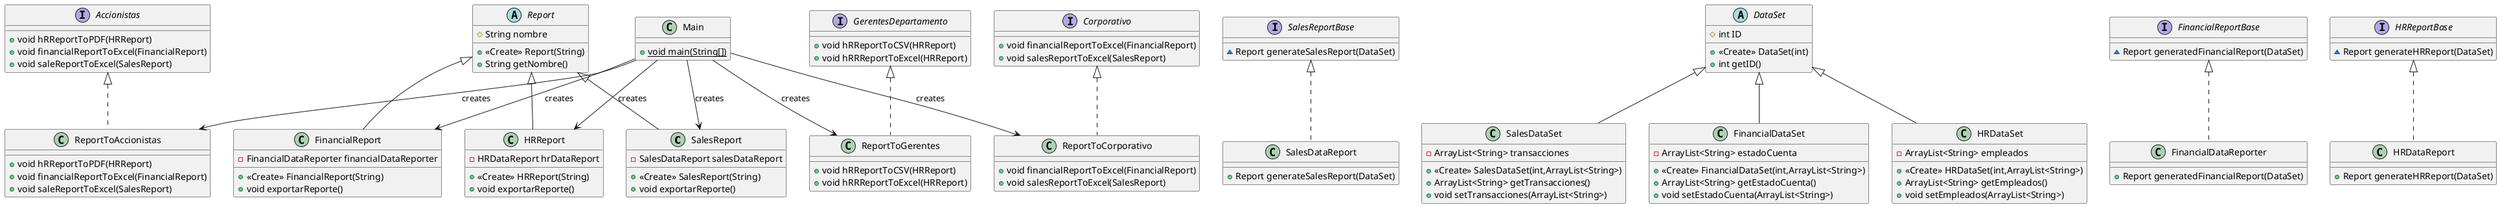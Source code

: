@startuml
class SalesReport {
- SalesDataReport salesDataReport
+ <<Create>> SalesReport(String)
+ void exportarReporte()
}


interface SalesReportBase {
~ Report generateSalesReport(DataSet)
}

class ReportToAccionistas {
+ void hRReportToPDF(HRReport)
+ void financialReportToExcel(FinancialReport)
+ void saleReportToExcel(SalesReport)
}

class SalesDataSet {
- ArrayList<String> transacciones
+ <<Create>> SalesDataSet(int,ArrayList<String>)
+ ArrayList<String> getTransacciones()
+ void setTransacciones(ArrayList<String>)
}


abstract class DataSet {
# int ID
+ <<Create>> DataSet(int)
+ int getID()
}


class FinancialReport {
- FinancialDataReporter financialDataReporter
+ <<Create>> FinancialReport(String)
+ void exportarReporte()
}


class ReportToCorporativo {
+ void financialReportToExcel(FinancialReport)
+ void salesReportToExcel(SalesReport)
}

interface FinancialReportBase {
~ Report generatedFinancialReport(DataSet)
}

interface GerentesDepartamento {
+ void hRReportToCSV(HRReport)
+ void hRRReportToExcel(HRReport)
}

class Main {
+ {static} void main(String[])
}

interface HRReportBase {
~ Report generateHRReport(DataSet)
}

class ReportToGerentes {
+ void hRReportToCSV(HRReport)
+ void hRRReportToExcel(HRReport)
}

class FinancialDataSet {
- ArrayList<String> estadoCuenta
+ <<Create>> FinancialDataSet(int,ArrayList<String>)
+ ArrayList<String> getEstadoCuenta()
+ void setEstadoCuenta(ArrayList<String>)
}


class HRReport {
- HRDataReport hrDataReport
+ <<Create>> HRReport(String)
+ void exportarReporte()
}


class SalesDataReport {
+ Report generateSalesReport(DataSet)
}

class FinancialDataReporter {
+ Report generatedFinancialReport(DataSet)
}

interface Accionistas {
+ void hRReportToPDF(HRReport)
+ void financialReportToExcel(FinancialReport)
+ void saleReportToExcel(SalesReport)
}

interface Corporativo {
+ void financialReportToExcel(FinancialReport)
+ void salesReportToExcel(SalesReport)
}

class HRDataReport {
+ Report generateHRReport(DataSet)
}

abstract class Report {
# String nombre
+ <<Create>> Report(String)
+ String getNombre()
}


class HRDataSet {
- ArrayList<String> empleados
+ <<Create>> HRDataSet(int,ArrayList<String>)
+ ArrayList<String> getEmpleados()
+ void setEmpleados(ArrayList<String>)
}


Main --> FinancialReport: creates
Main --> HRReport: creates
Main --> SalesReport : creates
Main --> ReportToAccionistas : creates
Main --> ReportToCorporativo : creates
Main --> ReportToGerentes : creates
Report <|-- SalesReport
Accionistas <|.. ReportToAccionistas
DataSet <|-- SalesDataSet
Report <|-- FinancialReport
Corporativo <|.. ReportToCorporativo
GerentesDepartamento <|.. ReportToGerentes
DataSet <|-- FinancialDataSet
Report <|-- HRReport
SalesReportBase <|.. SalesDataReport
FinancialReportBase <|.. FinancialDataReporter
HRReportBase <|.. HRDataReport
DataSet <|-- HRDataSet
@enduml
